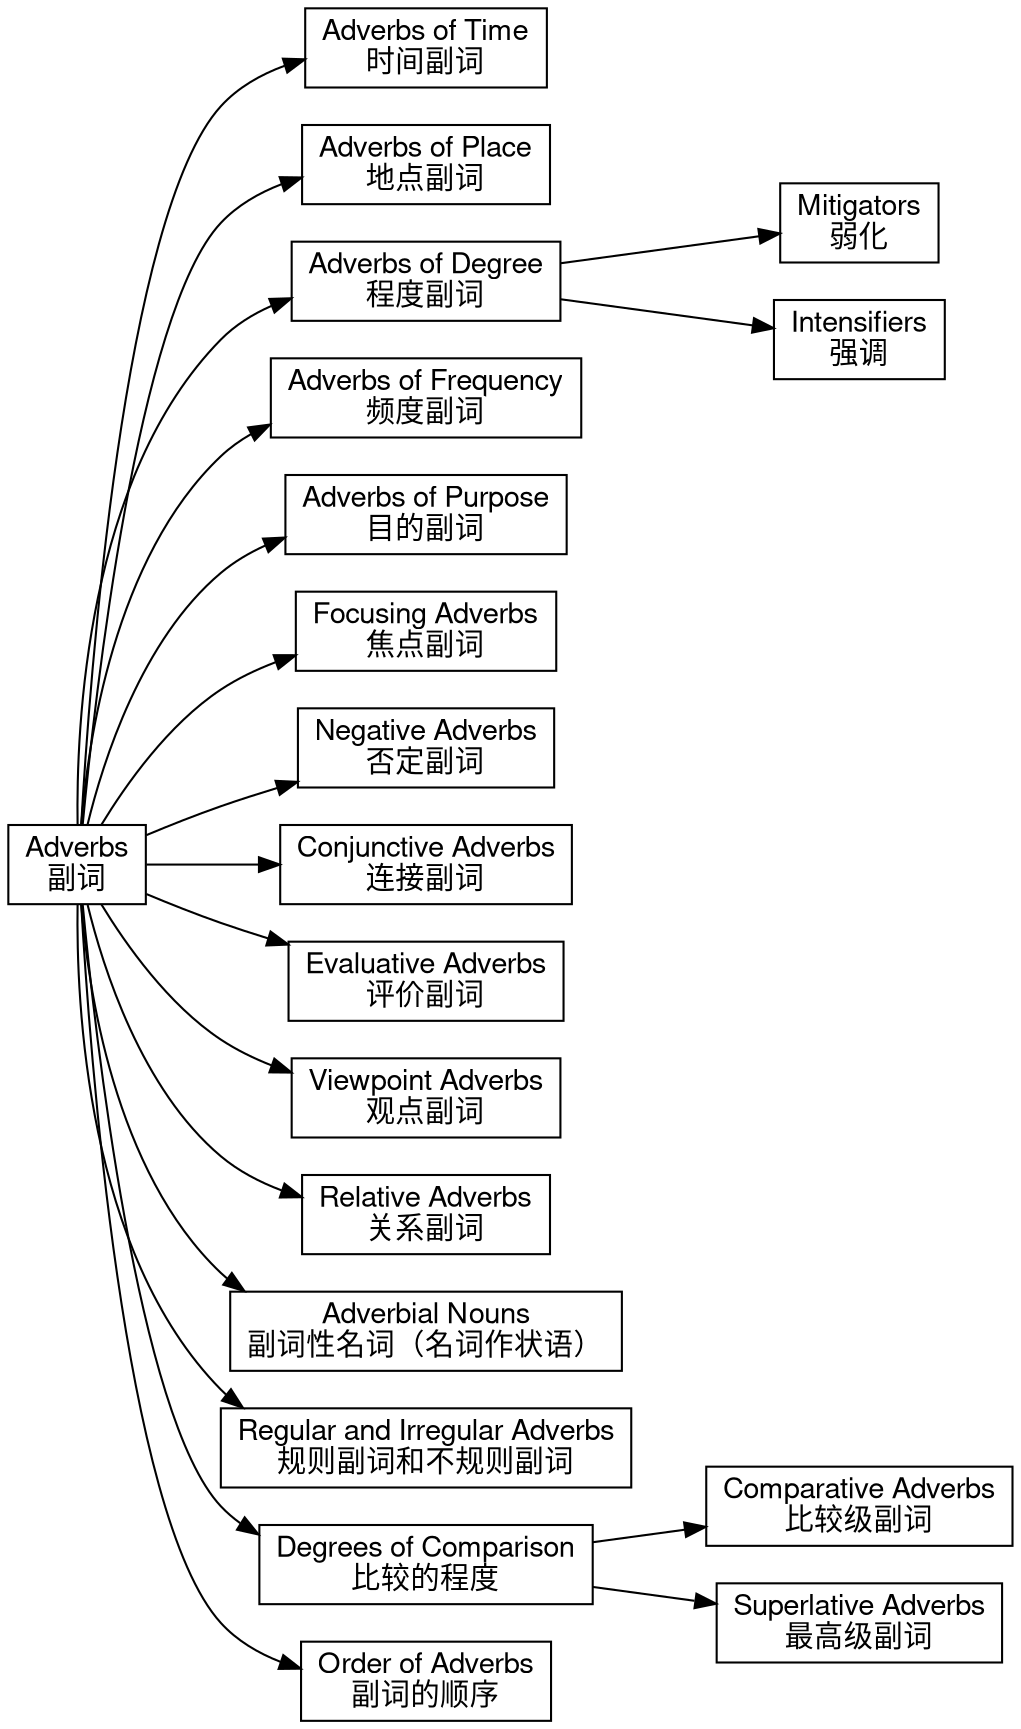 digraph GrammarC5_F {
	rankdir=LR
	node [fontname="Helvetica, SimHei" fontsize=14 shape=rect]
	C5 [label="Adverbs
副词"]
	D42 [label="Adverbs of Time
时间副词"]
	D43 [label="Adverbs of Place
地点副词"]
	D44 [label="Adverbs of Degree
程度副词"]
	E11 [label="Mitigators
弱化"]
	E12 [label="Intensifiers
强调"]
	D45 [label="Adverbs of Frequency
频度副词"]
	D46 [label="Adverbs of Purpose
目的副词"]
	D47 [label="Focusing Adverbs
焦点副词"]
	D48 [label="Negative Adverbs
否定副词"]
	D49 [label="Conjunctive Adverbs
连接副词"]
	D50 [label="Evaluative Adverbs
评价副词"]
	D51 [label="Viewpoint Adverbs
观点副词"]
	D52 [label="Relative Adverbs
关系副词"]
	D53 [label="Adverbial Nouns
副词性名词（名词作状语）"]
	D54 [label="Regular and Irregular Adverbs
规则副词和不规则副词"]
	D55 [label="Degrees of Comparison
比较的程度"]
	E13 [label="Comparative Adverbs
比较级副词"]
	E14 [label="Superlative Adverbs
最高级副词"]
	D56 [label="Order of Adverbs
副词的顺序"]
	C5 -> D42
	C5 -> D43
	C5 -> D44
	C5 -> D45
	C5 -> D46
	C5 -> D47
	C5 -> D48
	C5 -> D49
	C5 -> D50
	C5 -> D51
	C5 -> D52
	C5 -> D53
	C5 -> D54
	C5 -> D55
	C5 -> D56
	D44 -> E11
	D44 -> E12
	D55 -> E13
	D55 -> E14
}
